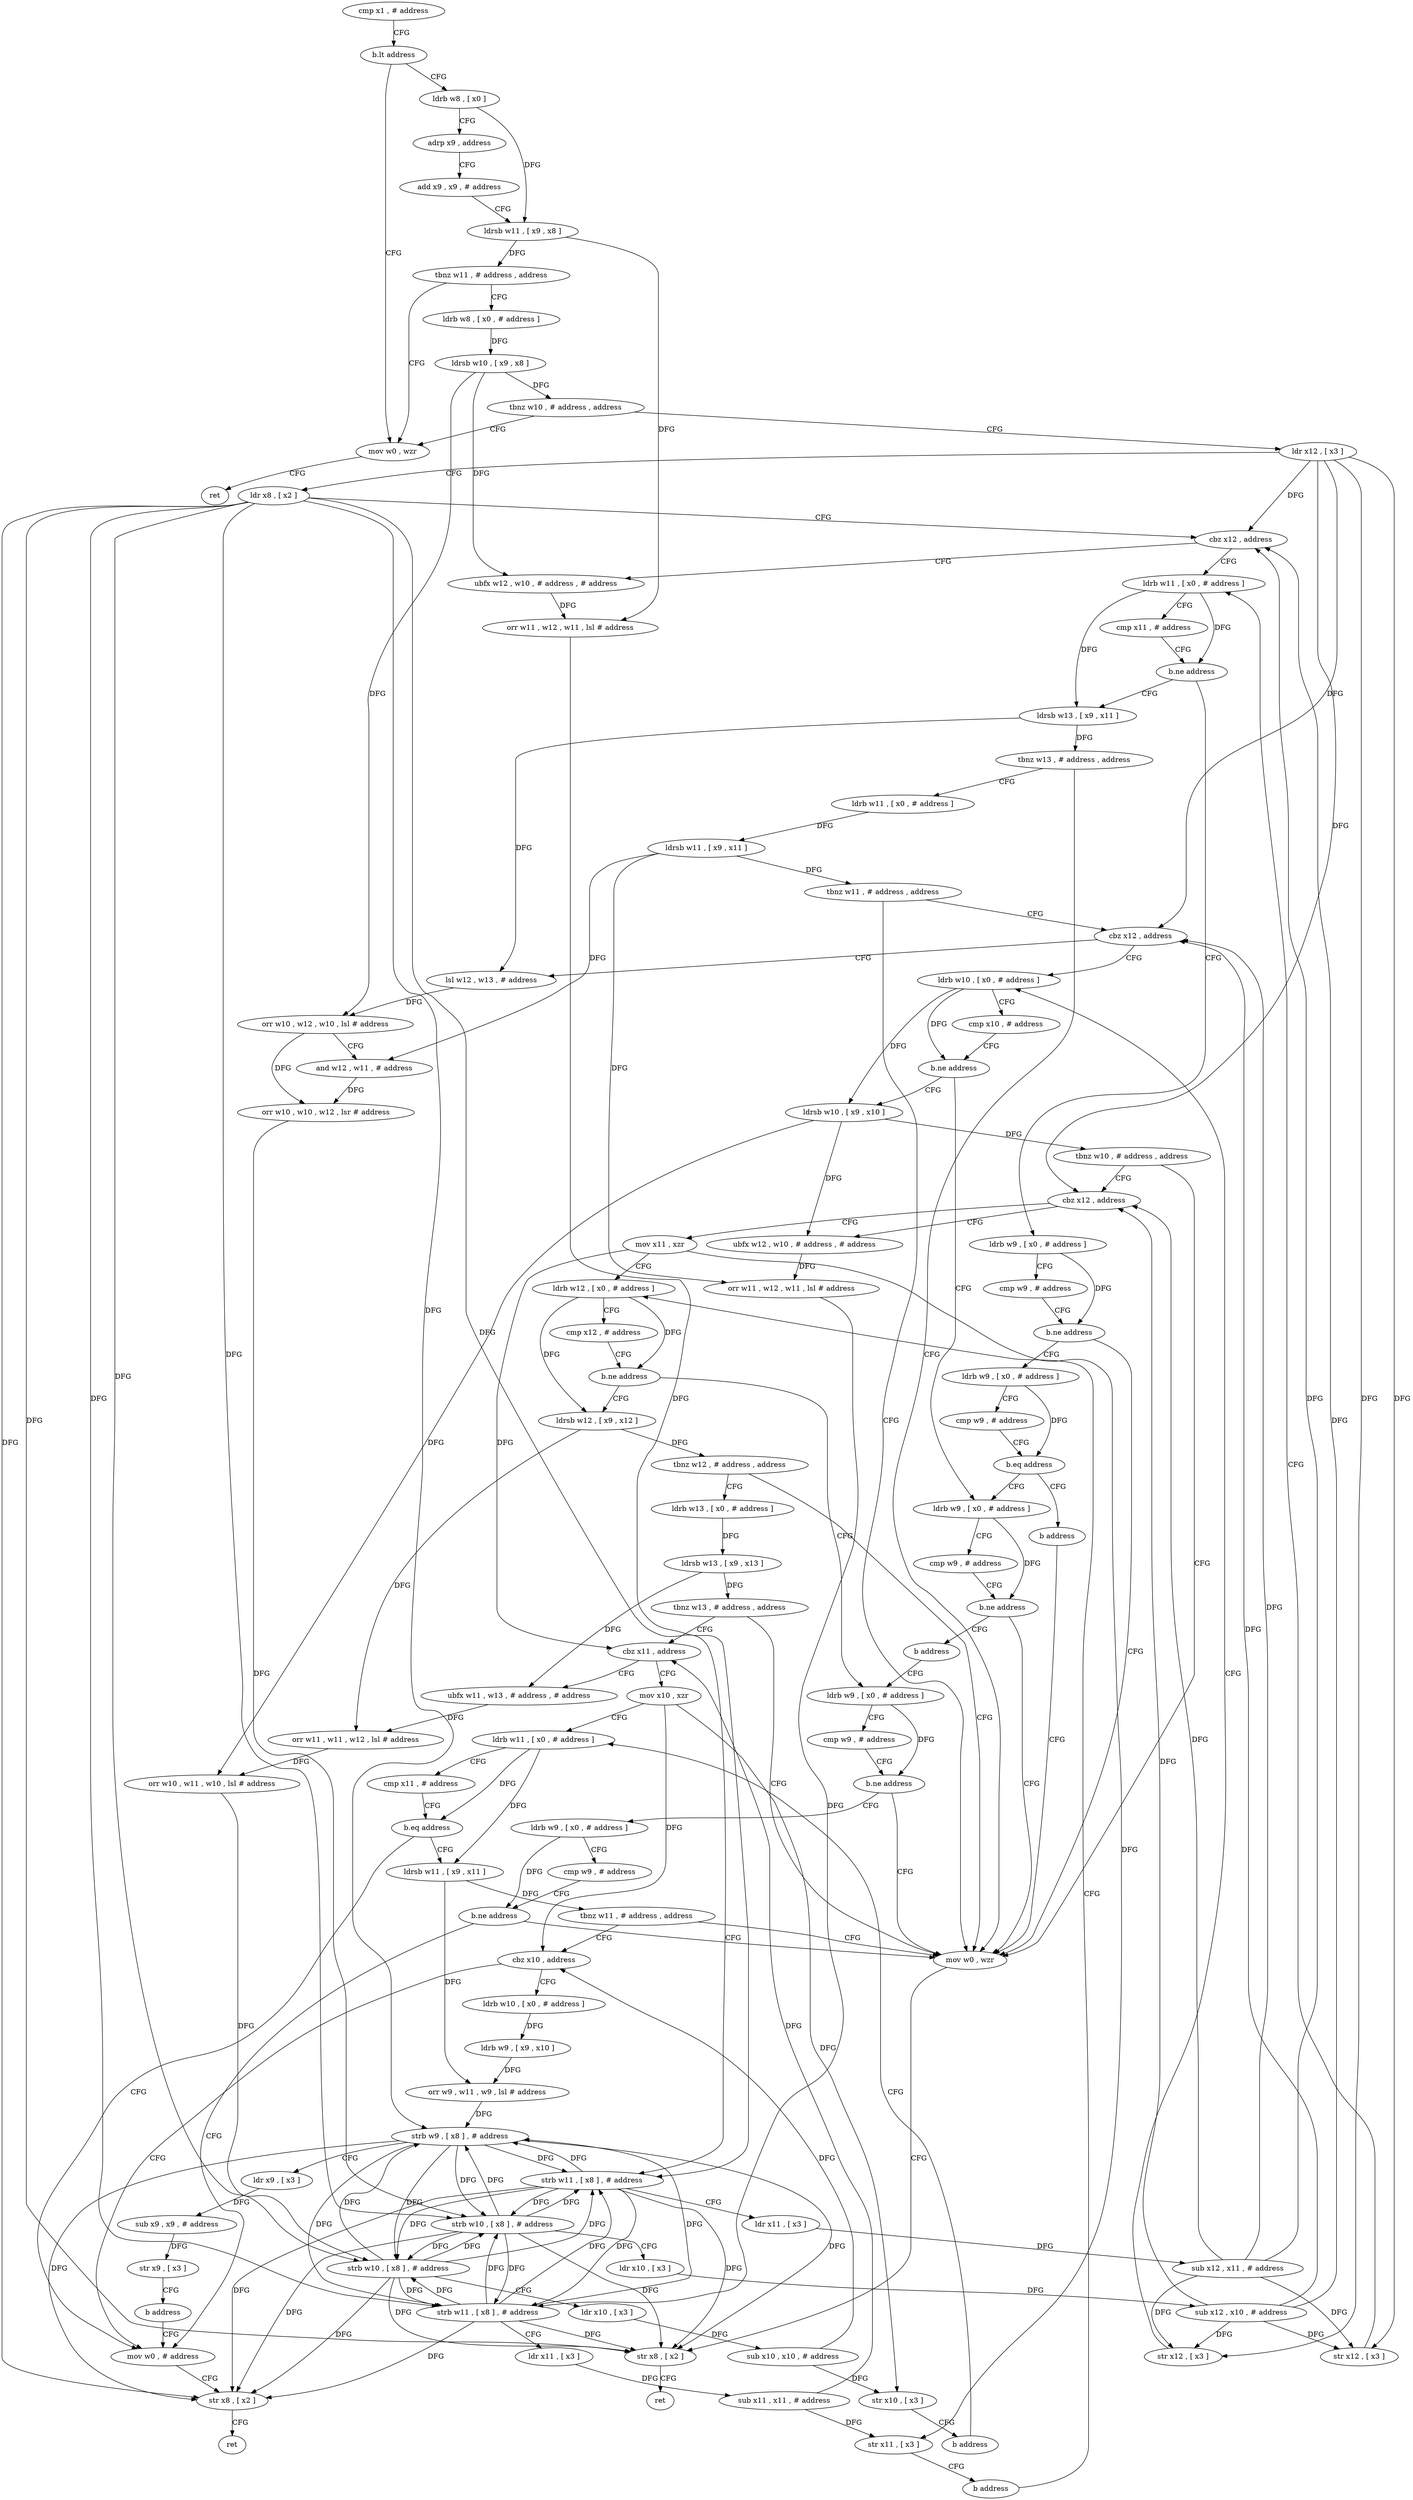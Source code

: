 digraph "func" {
"4203732" [label = "cmp x1 , # address" ]
"4203736" [label = "b.lt address" ]
"4203848" [label = "mov w0 , wzr" ]
"4203740" [label = "ldrb w8 , [ x0 ]" ]
"4203852" [label = "ret" ]
"4203744" [label = "adrp x9 , address" ]
"4203748" [label = "add x9 , x9 , # address" ]
"4203752" [label = "ldrsb w11 , [ x9 , x8 ]" ]
"4203756" [label = "tbnz w11 , # address , address" ]
"4203760" [label = "ldrb w8 , [ x0 , # address ]" ]
"4203764" [label = "ldrsb w10 , [ x9 , x8 ]" ]
"4203768" [label = "tbnz w10 , # address , address" ]
"4203772" [label = "ldr x12 , [ x3 ]" ]
"4203776" [label = "ldr x8 , [ x2 ]" ]
"4203780" [label = "cbz x12 , address" ]
"4203808" [label = "ldrb w11 , [ x0 , # address ]" ]
"4203784" [label = "ubfx w12 , w10 , # address , # address" ]
"4203812" [label = "cmp x11 , # address" ]
"4203816" [label = "b.ne address" ]
"4203856" [label = "ldrsb w13 , [ x9 , x11 ]" ]
"4203820" [label = "ldrb w9 , [ x0 , # address ]" ]
"4203788" [label = "orr w11 , w12 , w11 , lsl # address" ]
"4203792" [label = "strb w11 , [ x8 ] , # address" ]
"4203796" [label = "ldr x11 , [ x3 ]" ]
"4203800" [label = "sub x12 , x11 , # address" ]
"4203804" [label = "str x12 , [ x3 ]" ]
"4203860" [label = "tbnz w13 , # address , address" ]
"4204148" [label = "mov w0 , wzr" ]
"4203864" [label = "ldrb w11 , [ x0 , # address ]" ]
"4203824" [label = "cmp w9 , # address" ]
"4203828" [label = "b.ne address" ]
"4203832" [label = "ldrb w9 , [ x0 , # address ]" ]
"4204152" [label = "str x8 , [ x2 ]" ]
"4204156" [label = "ret" ]
"4203868" [label = "ldrsb w11 , [ x9 , x11 ]" ]
"4203872" [label = "tbnz w11 , # address , address" ]
"4203876" [label = "cbz x12 , address" ]
"4203836" [label = "cmp w9 , # address" ]
"4203840" [label = "b.eq address" ]
"4203924" [label = "ldrb w9 , [ x0 , # address ]" ]
"4203844" [label = "b address" ]
"4203912" [label = "ldrb w10 , [ x0 , # address ]" ]
"4203880" [label = "lsl w12 , w13 , # address" ]
"4203928" [label = "cmp w9 , # address" ]
"4203932" [label = "b.ne address" ]
"4203936" [label = "b address" ]
"4203916" [label = "cmp x10 , # address" ]
"4203920" [label = "b.ne address" ]
"4203940" [label = "ldrsb w10 , [ x9 , x10 ]" ]
"4203884" [label = "orr w10 , w12 , w10 , lsl # address" ]
"4203888" [label = "and w12 , w11 , # address" ]
"4203892" [label = "orr w10 , w10 , w12 , lsr # address" ]
"4203896" [label = "strb w10 , [ x8 ] , # address" ]
"4203900" [label = "ldr x10 , [ x3 ]" ]
"4203904" [label = "sub x12 , x10 , # address" ]
"4203908" [label = "str x12 , [ x3 ]" ]
"4203996" [label = "ldrb w9 , [ x0 , # address ]" ]
"4203944" [label = "tbnz w10 , # address , address" ]
"4203948" [label = "cbz x12 , address" ]
"4204000" [label = "cmp w9 , # address" ]
"4204004" [label = "b.ne address" ]
"4204008" [label = "ldrb w9 , [ x0 , # address ]" ]
"4203980" [label = "mov x11 , xzr" ]
"4203952" [label = "ubfx w12 , w10 , # address , # address" ]
"4204012" [label = "cmp w9 , # address" ]
"4204016" [label = "b.ne address" ]
"4204020" [label = "mov w0 , # address" ]
"4203984" [label = "ldrb w12 , [ x0 , # address ]" ]
"4203956" [label = "orr w11 , w12 , w11 , lsl # address" ]
"4203960" [label = "strb w11 , [ x8 ] , # address" ]
"4203964" [label = "ldr x11 , [ x3 ]" ]
"4203968" [label = "sub x11 , x11 , # address" ]
"4203972" [label = "str x11 , [ x3 ]" ]
"4203976" [label = "b address" ]
"4204024" [label = "str x8 , [ x2 ]" ]
"4204028" [label = "ret" ]
"4204032" [label = "ldrsb w12 , [ x9 , x12 ]" ]
"4204036" [label = "tbnz w12 , # address , address" ]
"4204040" [label = "ldrb w13 , [ x0 , # address ]" ]
"4203988" [label = "cmp x12 , # address" ]
"4203992" [label = "b.ne address" ]
"4204044" [label = "ldrsb w13 , [ x9 , x13 ]" ]
"4204048" [label = "tbnz w13 , # address , address" ]
"4204052" [label = "cbz x11 , address" ]
"4204088" [label = "mov x10 , xzr" ]
"4204056" [label = "ubfx w11 , w13 , # address , # address" ]
"4204092" [label = "ldrb w11 , [ x0 , # address ]" ]
"4204060" [label = "orr w11 , w11 , w12 , lsl # address" ]
"4204064" [label = "orr w10 , w11 , w10 , lsl # address" ]
"4204068" [label = "strb w10 , [ x8 ] , # address" ]
"4204072" [label = "ldr x10 , [ x3 ]" ]
"4204076" [label = "sub x10 , x10 , # address" ]
"4204080" [label = "str x10 , [ x3 ]" ]
"4204084" [label = "b address" ]
"4204104" [label = "ldrsb w11 , [ x9 , x11 ]" ]
"4204108" [label = "tbnz w11 , # address , address" ]
"4204112" [label = "cbz x10 , address" ]
"4204096" [label = "cmp x11 , # address" ]
"4204100" [label = "b.eq address" ]
"4204116" [label = "ldrb w10 , [ x0 , # address ]" ]
"4204120" [label = "ldrb w9 , [ x9 , x10 ]" ]
"4204124" [label = "orr w9 , w11 , w9 , lsl # address" ]
"4204128" [label = "strb w9 , [ x8 ] , # address" ]
"4204132" [label = "ldr x9 , [ x3 ]" ]
"4204136" [label = "sub x9 , x9 , # address" ]
"4204140" [label = "str x9 , [ x3 ]" ]
"4204144" [label = "b address" ]
"4203732" -> "4203736" [ label = "CFG" ]
"4203736" -> "4203848" [ label = "CFG" ]
"4203736" -> "4203740" [ label = "CFG" ]
"4203848" -> "4203852" [ label = "CFG" ]
"4203740" -> "4203744" [ label = "CFG" ]
"4203740" -> "4203752" [ label = "DFG" ]
"4203744" -> "4203748" [ label = "CFG" ]
"4203748" -> "4203752" [ label = "CFG" ]
"4203752" -> "4203756" [ label = "DFG" ]
"4203752" -> "4203788" [ label = "DFG" ]
"4203756" -> "4203848" [ label = "CFG" ]
"4203756" -> "4203760" [ label = "CFG" ]
"4203760" -> "4203764" [ label = "DFG" ]
"4203764" -> "4203768" [ label = "DFG" ]
"4203764" -> "4203784" [ label = "DFG" ]
"4203764" -> "4203884" [ label = "DFG" ]
"4203768" -> "4203848" [ label = "CFG" ]
"4203768" -> "4203772" [ label = "CFG" ]
"4203772" -> "4203776" [ label = "CFG" ]
"4203772" -> "4203780" [ label = "DFG" ]
"4203772" -> "4203804" [ label = "DFG" ]
"4203772" -> "4203876" [ label = "DFG" ]
"4203772" -> "4203908" [ label = "DFG" ]
"4203772" -> "4203948" [ label = "DFG" ]
"4203776" -> "4203780" [ label = "CFG" ]
"4203776" -> "4203792" [ label = "DFG" ]
"4203776" -> "4204152" [ label = "DFG" ]
"4203776" -> "4203896" [ label = "DFG" ]
"4203776" -> "4203960" [ label = "DFG" ]
"4203776" -> "4204024" [ label = "DFG" ]
"4203776" -> "4204068" [ label = "DFG" ]
"4203776" -> "4204128" [ label = "DFG" ]
"4203780" -> "4203808" [ label = "CFG" ]
"4203780" -> "4203784" [ label = "CFG" ]
"4203808" -> "4203812" [ label = "CFG" ]
"4203808" -> "4203816" [ label = "DFG" ]
"4203808" -> "4203856" [ label = "DFG" ]
"4203784" -> "4203788" [ label = "DFG" ]
"4203812" -> "4203816" [ label = "CFG" ]
"4203816" -> "4203856" [ label = "CFG" ]
"4203816" -> "4203820" [ label = "CFG" ]
"4203856" -> "4203860" [ label = "DFG" ]
"4203856" -> "4203880" [ label = "DFG" ]
"4203820" -> "4203824" [ label = "CFG" ]
"4203820" -> "4203828" [ label = "DFG" ]
"4203788" -> "4203792" [ label = "DFG" ]
"4203792" -> "4203796" [ label = "CFG" ]
"4203792" -> "4204152" [ label = "DFG" ]
"4203792" -> "4203896" [ label = "DFG" ]
"4203792" -> "4203960" [ label = "DFG" ]
"4203792" -> "4204024" [ label = "DFG" ]
"4203792" -> "4204068" [ label = "DFG" ]
"4203792" -> "4204128" [ label = "DFG" ]
"4203796" -> "4203800" [ label = "DFG" ]
"4203800" -> "4203804" [ label = "DFG" ]
"4203800" -> "4203780" [ label = "DFG" ]
"4203800" -> "4203876" [ label = "DFG" ]
"4203800" -> "4203908" [ label = "DFG" ]
"4203800" -> "4203948" [ label = "DFG" ]
"4203804" -> "4203808" [ label = "CFG" ]
"4203860" -> "4204148" [ label = "CFG" ]
"4203860" -> "4203864" [ label = "CFG" ]
"4204148" -> "4204152" [ label = "CFG" ]
"4203864" -> "4203868" [ label = "DFG" ]
"4203824" -> "4203828" [ label = "CFG" ]
"4203828" -> "4204148" [ label = "CFG" ]
"4203828" -> "4203832" [ label = "CFG" ]
"4203832" -> "4203836" [ label = "CFG" ]
"4203832" -> "4203840" [ label = "DFG" ]
"4204152" -> "4204156" [ label = "CFG" ]
"4203868" -> "4203872" [ label = "DFG" ]
"4203868" -> "4203888" [ label = "DFG" ]
"4203868" -> "4203956" [ label = "DFG" ]
"4203872" -> "4204148" [ label = "CFG" ]
"4203872" -> "4203876" [ label = "CFG" ]
"4203876" -> "4203912" [ label = "CFG" ]
"4203876" -> "4203880" [ label = "CFG" ]
"4203836" -> "4203840" [ label = "CFG" ]
"4203840" -> "4203924" [ label = "CFG" ]
"4203840" -> "4203844" [ label = "CFG" ]
"4203924" -> "4203928" [ label = "CFG" ]
"4203924" -> "4203932" [ label = "DFG" ]
"4203844" -> "4204148" [ label = "CFG" ]
"4203912" -> "4203916" [ label = "CFG" ]
"4203912" -> "4203920" [ label = "DFG" ]
"4203912" -> "4203940" [ label = "DFG" ]
"4203880" -> "4203884" [ label = "DFG" ]
"4203928" -> "4203932" [ label = "CFG" ]
"4203932" -> "4204148" [ label = "CFG" ]
"4203932" -> "4203936" [ label = "CFG" ]
"4203936" -> "4203996" [ label = "CFG" ]
"4203916" -> "4203920" [ label = "CFG" ]
"4203920" -> "4203940" [ label = "CFG" ]
"4203920" -> "4203924" [ label = "CFG" ]
"4203940" -> "4203944" [ label = "DFG" ]
"4203940" -> "4203952" [ label = "DFG" ]
"4203940" -> "4204064" [ label = "DFG" ]
"4203884" -> "4203888" [ label = "CFG" ]
"4203884" -> "4203892" [ label = "DFG" ]
"4203888" -> "4203892" [ label = "DFG" ]
"4203892" -> "4203896" [ label = "DFG" ]
"4203896" -> "4203900" [ label = "CFG" ]
"4203896" -> "4203792" [ label = "DFG" ]
"4203896" -> "4204152" [ label = "DFG" ]
"4203896" -> "4203960" [ label = "DFG" ]
"4203896" -> "4204024" [ label = "DFG" ]
"4203896" -> "4204068" [ label = "DFG" ]
"4203896" -> "4204128" [ label = "DFG" ]
"4203900" -> "4203904" [ label = "DFG" ]
"4203904" -> "4203908" [ label = "DFG" ]
"4203904" -> "4203780" [ label = "DFG" ]
"4203904" -> "4203804" [ label = "DFG" ]
"4203904" -> "4203876" [ label = "DFG" ]
"4203904" -> "4203948" [ label = "DFG" ]
"4203908" -> "4203912" [ label = "CFG" ]
"4203996" -> "4204000" [ label = "CFG" ]
"4203996" -> "4204004" [ label = "DFG" ]
"4203944" -> "4204148" [ label = "CFG" ]
"4203944" -> "4203948" [ label = "CFG" ]
"4203948" -> "4203980" [ label = "CFG" ]
"4203948" -> "4203952" [ label = "CFG" ]
"4204000" -> "4204004" [ label = "CFG" ]
"4204004" -> "4204148" [ label = "CFG" ]
"4204004" -> "4204008" [ label = "CFG" ]
"4204008" -> "4204012" [ label = "CFG" ]
"4204008" -> "4204016" [ label = "DFG" ]
"4203980" -> "4203984" [ label = "CFG" ]
"4203980" -> "4203972" [ label = "DFG" ]
"4203980" -> "4204052" [ label = "DFG" ]
"4203952" -> "4203956" [ label = "DFG" ]
"4204012" -> "4204016" [ label = "CFG" ]
"4204016" -> "4204148" [ label = "CFG" ]
"4204016" -> "4204020" [ label = "CFG" ]
"4204020" -> "4204024" [ label = "CFG" ]
"4203984" -> "4203988" [ label = "CFG" ]
"4203984" -> "4203992" [ label = "DFG" ]
"4203984" -> "4204032" [ label = "DFG" ]
"4203956" -> "4203960" [ label = "DFG" ]
"4203960" -> "4203964" [ label = "CFG" ]
"4203960" -> "4203792" [ label = "DFG" ]
"4203960" -> "4204152" [ label = "DFG" ]
"4203960" -> "4203896" [ label = "DFG" ]
"4203960" -> "4204024" [ label = "DFG" ]
"4203960" -> "4204068" [ label = "DFG" ]
"4203960" -> "4204128" [ label = "DFG" ]
"4203964" -> "4203968" [ label = "DFG" ]
"4203968" -> "4203972" [ label = "DFG" ]
"4203968" -> "4204052" [ label = "DFG" ]
"4203972" -> "4203976" [ label = "CFG" ]
"4203976" -> "4203984" [ label = "CFG" ]
"4204024" -> "4204028" [ label = "CFG" ]
"4204032" -> "4204036" [ label = "DFG" ]
"4204032" -> "4204060" [ label = "DFG" ]
"4204036" -> "4204148" [ label = "CFG" ]
"4204036" -> "4204040" [ label = "CFG" ]
"4204040" -> "4204044" [ label = "DFG" ]
"4203988" -> "4203992" [ label = "CFG" ]
"4203992" -> "4204032" [ label = "CFG" ]
"4203992" -> "4203996" [ label = "CFG" ]
"4204044" -> "4204048" [ label = "DFG" ]
"4204044" -> "4204056" [ label = "DFG" ]
"4204048" -> "4204148" [ label = "CFG" ]
"4204048" -> "4204052" [ label = "CFG" ]
"4204052" -> "4204088" [ label = "CFG" ]
"4204052" -> "4204056" [ label = "CFG" ]
"4204088" -> "4204092" [ label = "CFG" ]
"4204088" -> "4204080" [ label = "DFG" ]
"4204088" -> "4204112" [ label = "DFG" ]
"4204056" -> "4204060" [ label = "DFG" ]
"4204092" -> "4204096" [ label = "CFG" ]
"4204092" -> "4204100" [ label = "DFG" ]
"4204092" -> "4204104" [ label = "DFG" ]
"4204060" -> "4204064" [ label = "DFG" ]
"4204064" -> "4204068" [ label = "DFG" ]
"4204068" -> "4204072" [ label = "CFG" ]
"4204068" -> "4203792" [ label = "DFG" ]
"4204068" -> "4204152" [ label = "DFG" ]
"4204068" -> "4203896" [ label = "DFG" ]
"4204068" -> "4203960" [ label = "DFG" ]
"4204068" -> "4204024" [ label = "DFG" ]
"4204068" -> "4204128" [ label = "DFG" ]
"4204072" -> "4204076" [ label = "DFG" ]
"4204076" -> "4204080" [ label = "DFG" ]
"4204076" -> "4204112" [ label = "DFG" ]
"4204080" -> "4204084" [ label = "CFG" ]
"4204084" -> "4204092" [ label = "CFG" ]
"4204104" -> "4204108" [ label = "DFG" ]
"4204104" -> "4204124" [ label = "DFG" ]
"4204108" -> "4204148" [ label = "CFG" ]
"4204108" -> "4204112" [ label = "CFG" ]
"4204112" -> "4204020" [ label = "CFG" ]
"4204112" -> "4204116" [ label = "CFG" ]
"4204096" -> "4204100" [ label = "CFG" ]
"4204100" -> "4204020" [ label = "CFG" ]
"4204100" -> "4204104" [ label = "CFG" ]
"4204116" -> "4204120" [ label = "DFG" ]
"4204120" -> "4204124" [ label = "DFG" ]
"4204124" -> "4204128" [ label = "DFG" ]
"4204128" -> "4204132" [ label = "CFG" ]
"4204128" -> "4203792" [ label = "DFG" ]
"4204128" -> "4204152" [ label = "DFG" ]
"4204128" -> "4203896" [ label = "DFG" ]
"4204128" -> "4203960" [ label = "DFG" ]
"4204128" -> "4204024" [ label = "DFG" ]
"4204128" -> "4204068" [ label = "DFG" ]
"4204132" -> "4204136" [ label = "DFG" ]
"4204136" -> "4204140" [ label = "DFG" ]
"4204140" -> "4204144" [ label = "CFG" ]
"4204144" -> "4204020" [ label = "CFG" ]
}
